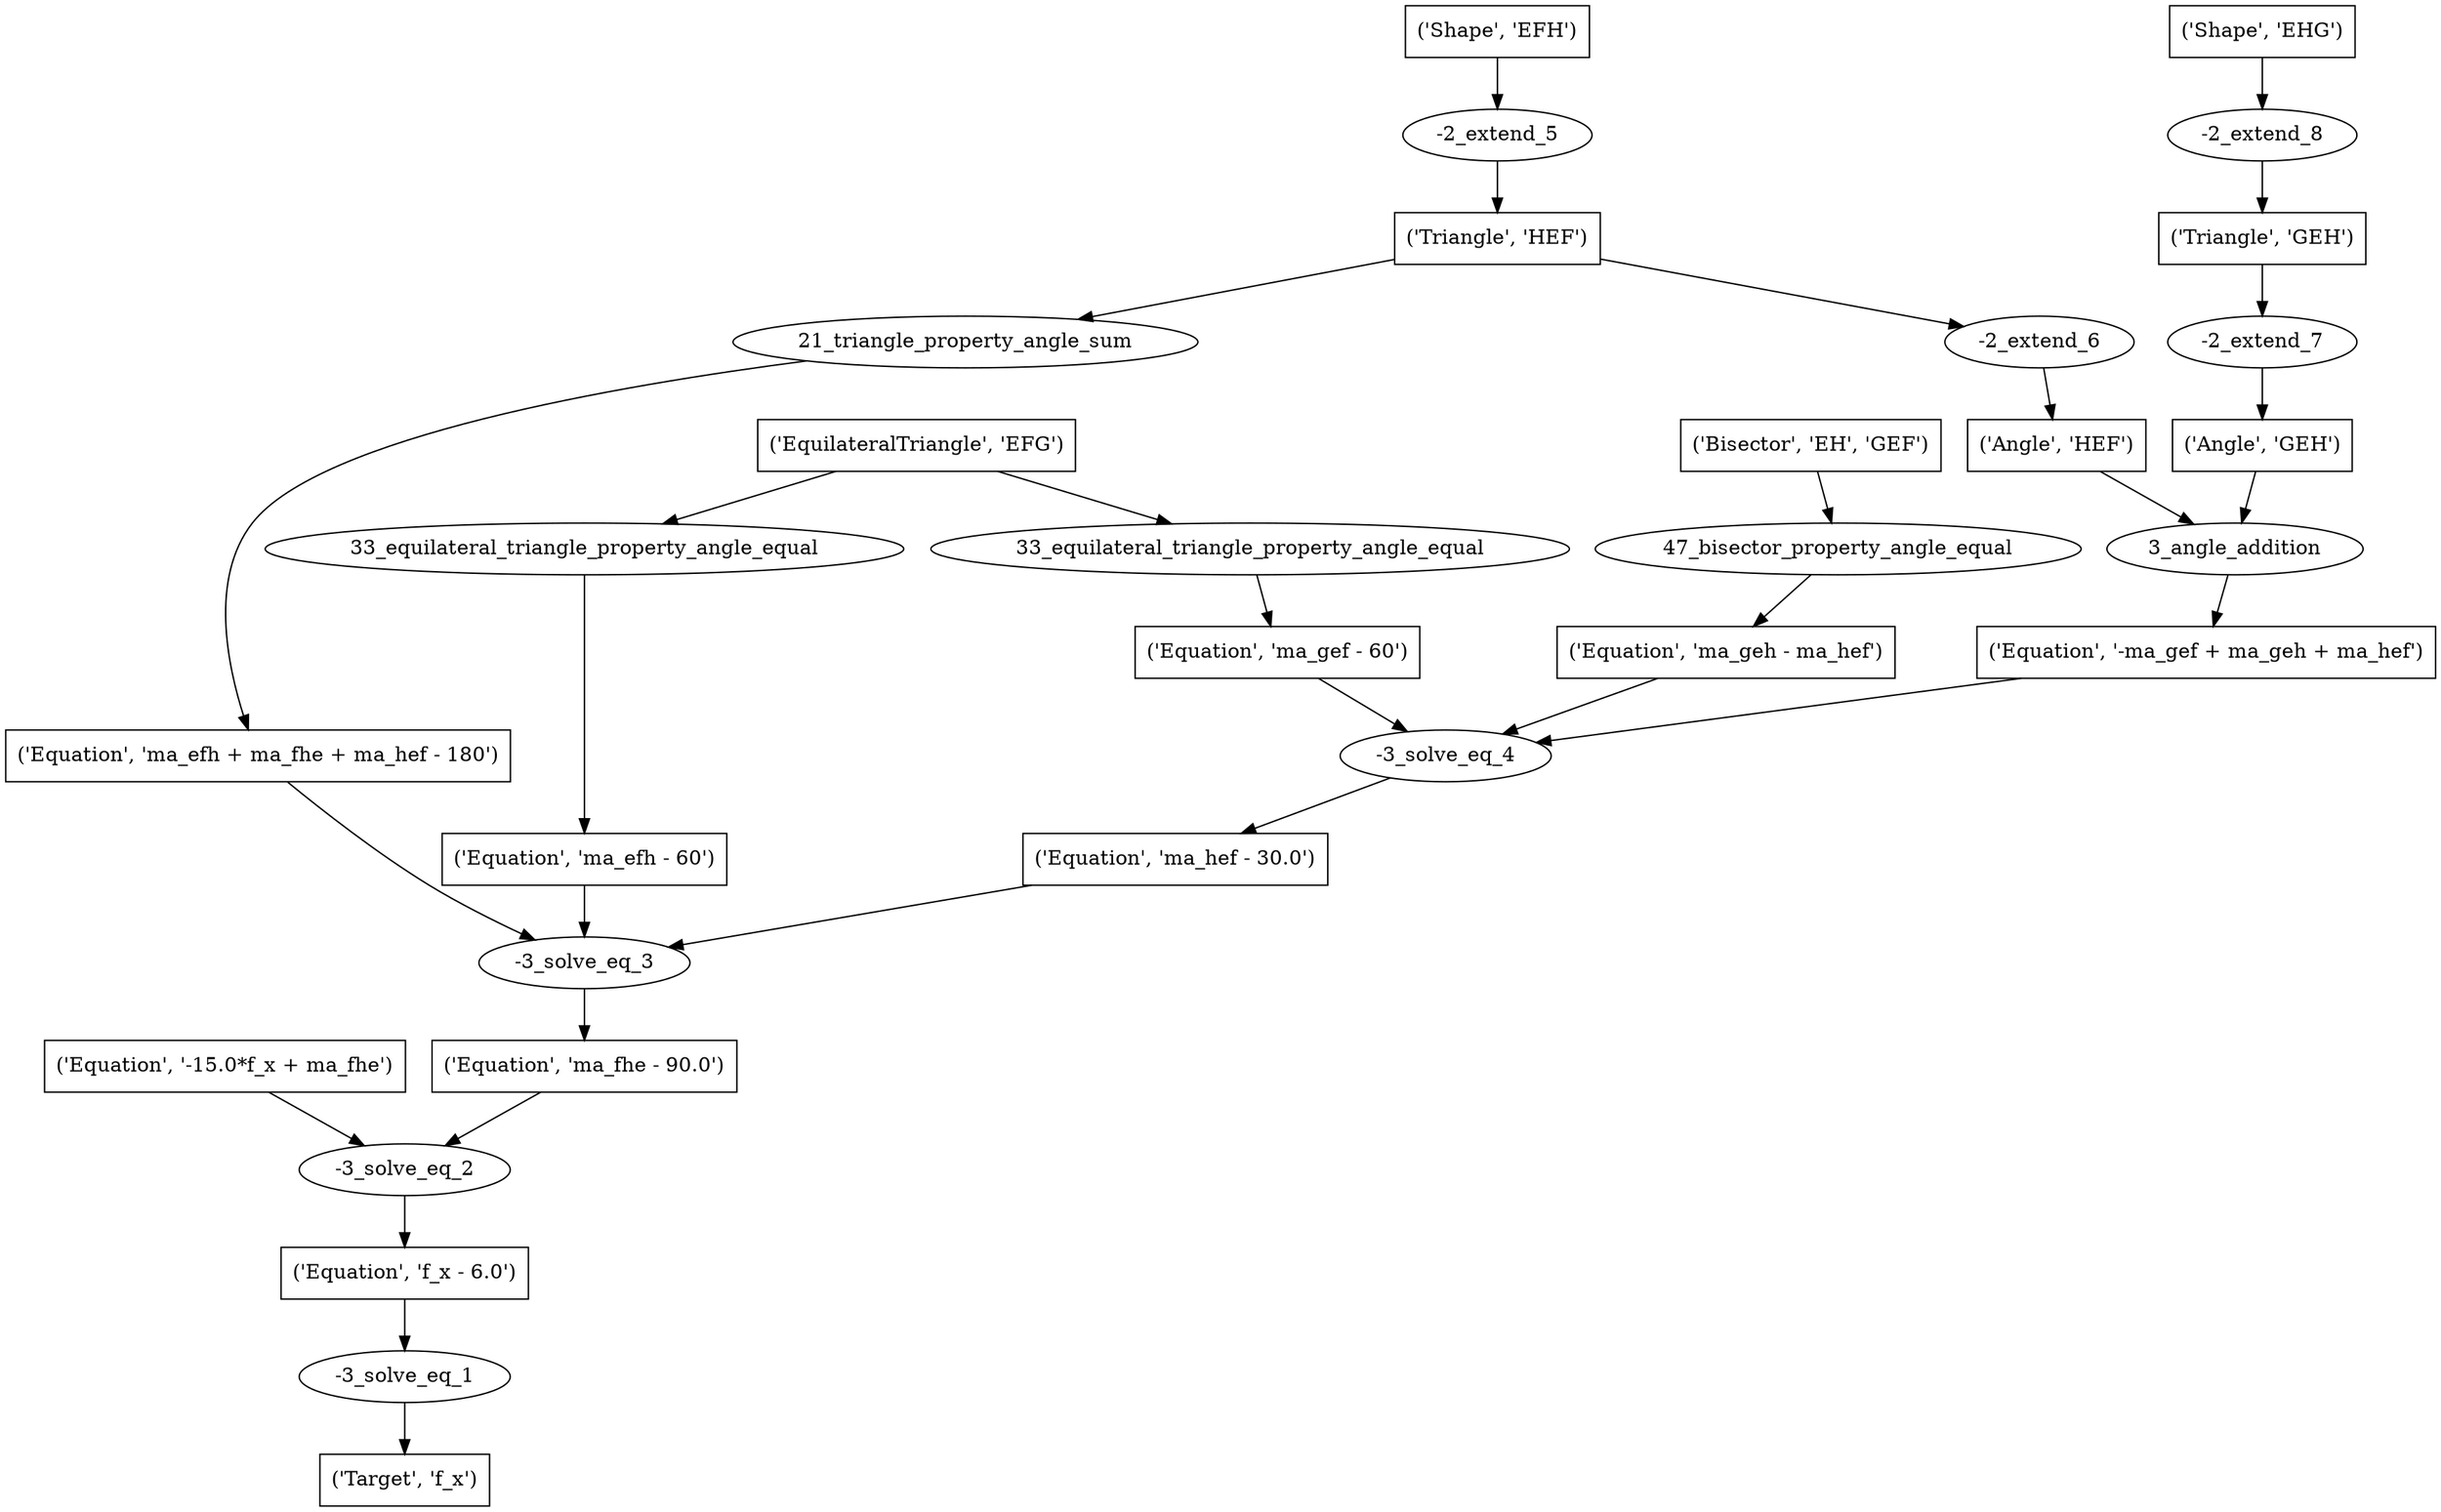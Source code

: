 digraph 27 {
	0 [label="('Target', 'f_x')" shape=box]
	1 [label="-3_solve_eq_1"]
	1 -> 0
	2 [label="('Equation', 'f_x - 6.0')" shape=box]
	2 -> 1
	3 [label="-3_solve_eq_2"]
	3 -> 2
	4 [label="('Equation', '-15.0*f_x + ma_fhe')" shape=box]
	4 -> 3
	5 [label="('Equation', 'ma_fhe - 90.0')" shape=box]
	5 -> 3
	6 [label="-3_solve_eq_3"]
	6 -> 5
	7 [label="('Equation', 'ma_efh - 60')" shape=box]
	7 -> 6
	8 [label="('Equation', 'ma_hef - 30.0')" shape=box]
	8 -> 6
	9 [label="('Equation', 'ma_efh + ma_fhe + ma_hef - 180')" shape=box]
	9 -> 6
	10 [label="33_equilateral_triangle_property_angle_equal"]
	10 -> 7
	11 [label="('EquilateralTriangle', 'EFG')" shape=box]
	11 -> 10
	12 [label="-3_solve_eq_4"]
	12 -> 8
	13 [label="('Equation', 'ma_gef - 60')" shape=box]
	13 -> 12
	14 [label="('Equation', '-ma_gef + ma_geh + ma_hef')" shape=box]
	14 -> 12
	15 [label="('Equation', 'ma_geh - ma_hef')" shape=box]
	15 -> 12
	16 [label="21_triangle_property_angle_sum"]
	16 -> 9
	17 [label="('Triangle', 'HEF')" shape=box]
	17 -> 16
	18 [label="33_equilateral_triangle_property_angle_equal"]
	18 -> 13
	11 -> 18
	19 [label="3_angle_addition"]
	19 -> 14
	20 [label="('Angle', 'HEF')" shape=box]
	20 -> 19
	21 [label="('Angle', 'GEH')" shape=box]
	21 -> 19
	22 [label="47_bisector_property_angle_equal"]
	22 -> 15
	23 [label="('Bisector', 'EH', 'GEF')" shape=box]
	23 -> 22
	24 [label="-2_extend_5"]
	24 -> 17
	25 [label="('Shape', 'EFH')" shape=box]
	25 -> 24
	26 [label="-2_extend_6"]
	26 -> 20
	17 -> 26
	27 [label="-2_extend_7"]
	27 -> 21
	28 [label="('Triangle', 'GEH')" shape=box]
	28 -> 27
	29 [label="-2_extend_8"]
	29 -> 28
	30 [label="('Shape', 'EHG')" shape=box]
	30 -> 29
}
